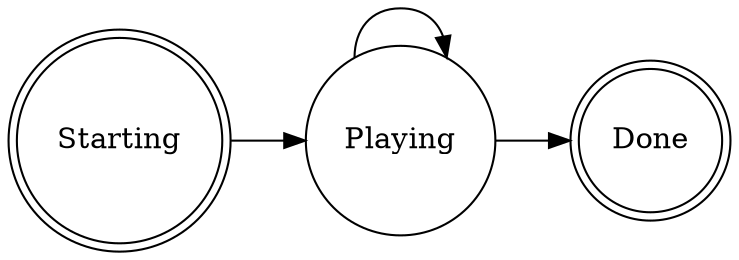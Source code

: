 digraph Simple_State_Machine {
    rankdir=LR
    graph [fontsize=14]
    edge [fontsize=14]
    node [fontsize=14]
    node [shape = doublecircle]; Starting Done;
    node [shape = circle];

    Starting -> Playing
    Playing -> Playing
    Playing -> Done
}



